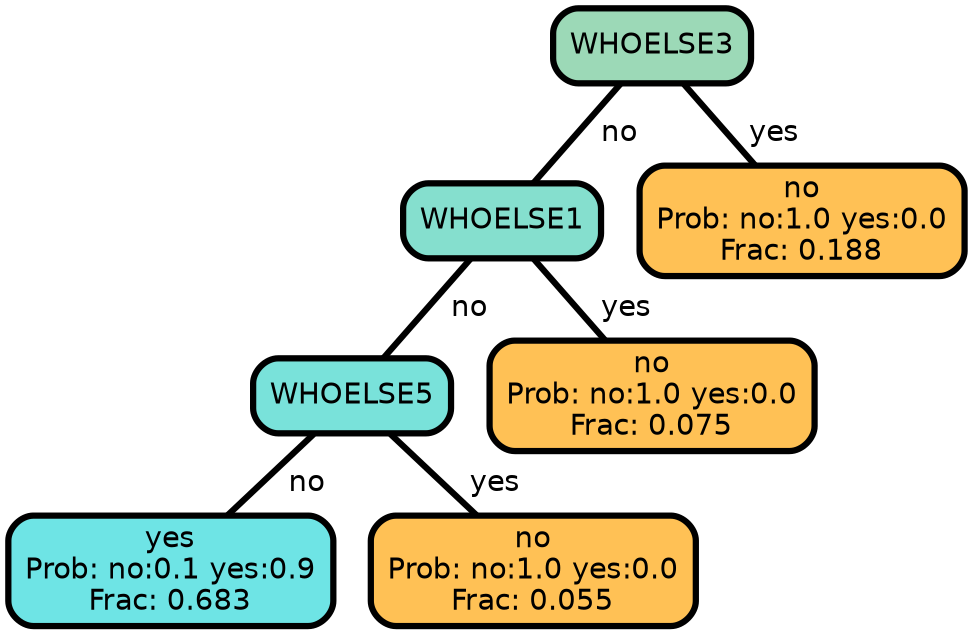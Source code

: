 graph Tree {
node [shape=box, style="filled, rounded",color="black",penwidth="3",fontcolor="black",                 fontname=helvetica] ;
graph [ranksep="0 equally", splines=straight,                 bgcolor=transparent, dpi=200] ;
edge [fontname=helvetica, color=black] ;
0 [label="yes
Prob: no:0.1 yes:0.9
Frac: 0.683", fillcolor="#6ee4e5"] ;
1 [label="WHOELSE5", fillcolor="#79e2da"] ;
2 [label="no
Prob: no:1.0 yes:0.0
Frac: 0.055", fillcolor="#ffc155"] ;
3 [label="WHOELSE1", fillcolor="#85dfce"] ;
4 [label="no
Prob: no:1.0 yes:0.0
Frac: 0.075", fillcolor="#ffc155"] ;
5 [label="WHOELSE3", fillcolor="#9cd9b7"] ;
6 [label="no
Prob: no:1.0 yes:0.0
Frac: 0.188", fillcolor="#ffc155"] ;
1 -- 0 [label=" no",penwidth=3] ;
1 -- 2 [label=" yes",penwidth=3] ;
3 -- 1 [label=" no",penwidth=3] ;
3 -- 4 [label=" yes",penwidth=3] ;
5 -- 3 [label=" no",penwidth=3] ;
5 -- 6 [label=" yes",penwidth=3] ;
{rank = same;}}